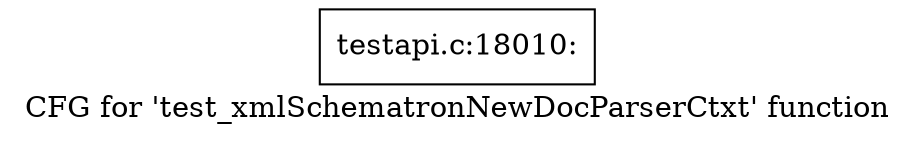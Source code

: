 digraph "CFG for 'test_xmlSchematronNewDocParserCtxt' function" {
	label="CFG for 'test_xmlSchematronNewDocParserCtxt' function";

	Node0x4a87530 [shape=record,label="{testapi.c:18010:}"];
}
